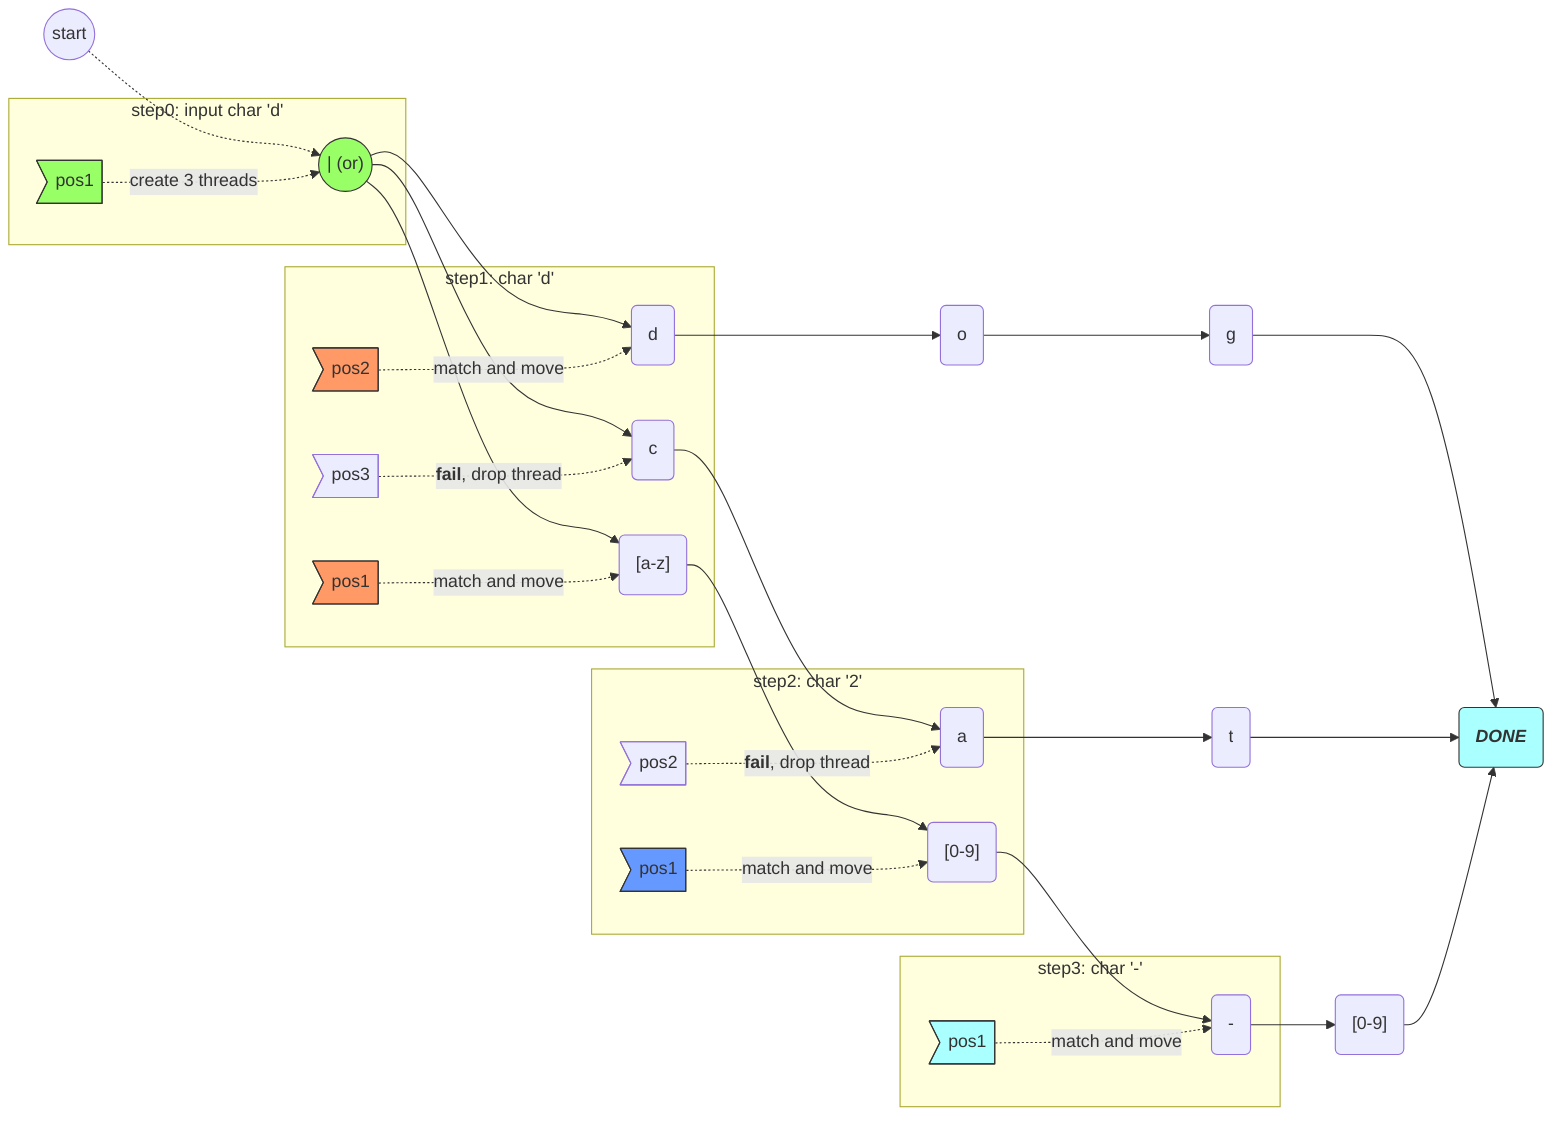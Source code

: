 graph LR
classDef green fill:#9f6,stroke:#333;
classDef orange fill:#f96,stroke:#333;
classDef blue fill:#69f,stroke:#333;
classDef cyan fill:#aff,stroke:#333;
classDef fail fill:#f88,stroke:#333,text-decoration:line-through;

start((start)) -.-> A(("| (or)"))
A --> B("[a-z]")
A --> C(c)
A --> D(d)
B --> B1("[0-9]")
B1 --> B2("-")
B2 --> B3("[0-9]")
C --> C1(a)
C1 --> C2(t)
D --> D1(o)
D1 --> D2(g)
D2 --> END(<b><i>DONE</i></b>)
C2 --> END
B3 --> END
class A green;

subgraph step0: input char 'd'
W>pos1] -. create 3 threads .-> A
end

subgraph step1: char 'd' 
X>pos1] -. match and  move .-> B
Y>pos3] -. <b>fail</b>, drop thread .-> C
Z>pos2]  -. match and move .-> D
end

subgraph step2: char '2'
X1>pos1] -.match and move.-> B1
Y1>pos2] -.<b>fail</b>, drop thread.-> C1
end

subgraph step3: char '-'
X2>pos1] -.match and move.-> B2
end

class X,Z orange;
class W green;
class X1 blue
class X2,END cyan